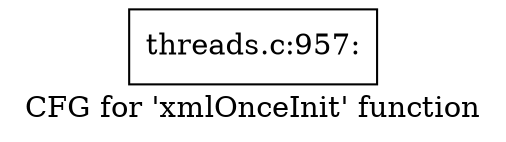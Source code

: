 digraph "CFG for 'xmlOnceInit' function" {
	label="CFG for 'xmlOnceInit' function";

	Node0x4765050 [shape=record,label="{threads.c:957:}"];
}
